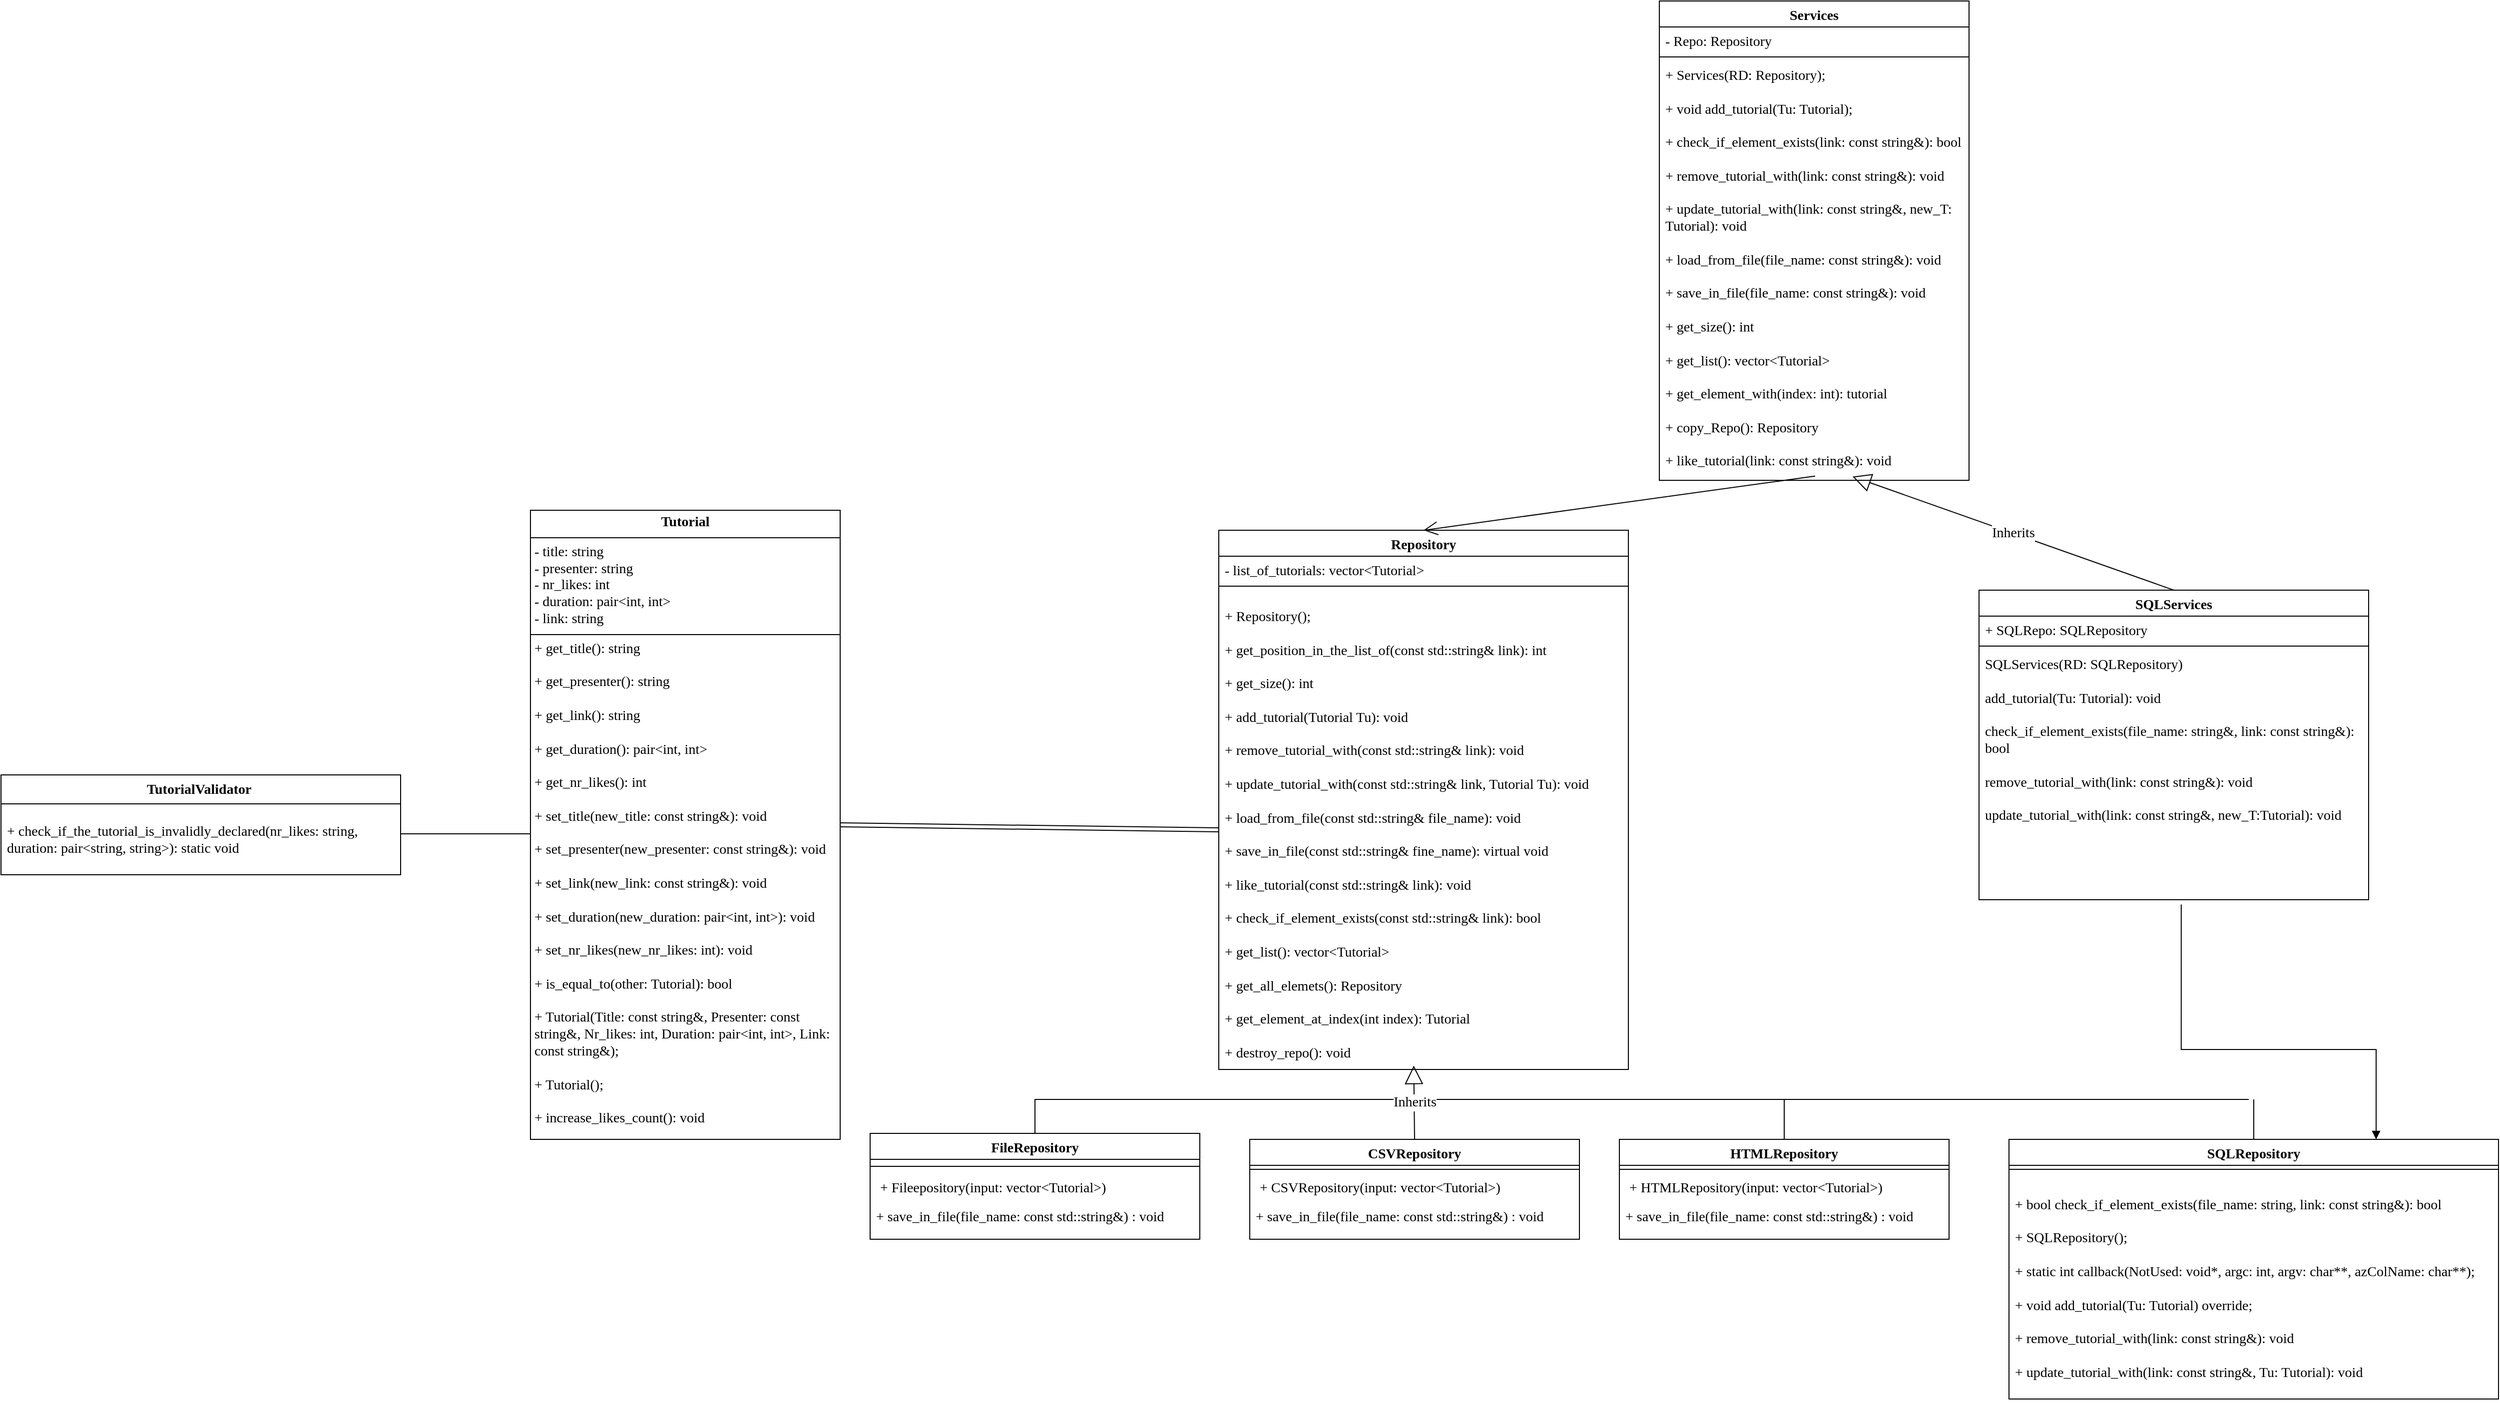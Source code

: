 <mxfile version="26.2.14">
  <diagram id="C5RBs43oDa-KdzZeNtuy" name="Page-1">
    <mxGraphModel dx="3065" dy="1985" grid="1" gridSize="10" guides="1" tooltips="1" connect="1" arrows="1" fold="1" page="1" pageScale="1" pageWidth="827" pageHeight="1169" math="0" shadow="0">
      <root>
        <mxCell id="WIyWlLk6GJQsqaUBKTNV-0" />
        <mxCell id="WIyWlLk6GJQsqaUBKTNV-1" parent="WIyWlLk6GJQsqaUBKTNV-0" />
        <mxCell id="y9ue2mDPaF8vCii8hGkq-9" value="&lt;font style=&quot;font-size: 14px;&quot; face=&quot;Times New Roman&quot;&gt;Repository&lt;/font&gt;" style="swimlane;align=center;verticalAlign=top;childLayout=stackLayout;horizontal=1;startSize=26;horizontalStack=0;resizeParent=1;resizeParentMax=0;resizeLast=0;collapsible=1;marginBottom=0;whiteSpace=wrap;html=1;" parent="WIyWlLk6GJQsqaUBKTNV-1" vertex="1">
          <mxGeometry x="209" y="70" width="410" height="540" as="geometry">
            <mxRectangle x="310" y="230" width="100" height="30" as="alternateBounds" />
          </mxGeometry>
        </mxCell>
        <mxCell id="y9ue2mDPaF8vCii8hGkq-10" value="&lt;font style=&quot;font-size: 14px;&quot; face=&quot;Times New Roman&quot;&gt;- list_of_tutorials: vector&amp;lt;Tutorial&amp;gt;&lt;/font&gt;" style="text;strokeColor=none;fillColor=none;align=left;verticalAlign=top;spacingLeft=4;spacingRight=4;overflow=hidden;rotatable=0;points=[[0,0.5],[1,0.5]];portConstraint=eastwest;whiteSpace=wrap;html=1;" parent="y9ue2mDPaF8vCii8hGkq-9" vertex="1">
          <mxGeometry y="26" width="410" height="26" as="geometry" />
        </mxCell>
        <mxCell id="y9ue2mDPaF8vCii8hGkq-11" value="" style="line;strokeWidth=1;fillColor=none;align=left;verticalAlign=middle;spacingTop=-1;spacingLeft=3;spacingRight=3;rotatable=0;labelPosition=right;points=[];portConstraint=eastwest;strokeColor=inherit;" parent="y9ue2mDPaF8vCii8hGkq-9" vertex="1">
          <mxGeometry y="52" width="410" height="8" as="geometry" />
        </mxCell>
        <mxCell id="y9ue2mDPaF8vCii8hGkq-12" value="&lt;div&gt;&lt;pre style=&quot;&quot;&gt;&lt;font style=&quot;color: rgb(0, 0, 0); font-size: 14px;&quot; face=&quot;Times New Roman&quot;&gt;+ Repository();&lt;br&gt;&lt;br&gt;+ get_position_in_the_list_of(const std::string&amp;amp; link): int&lt;br&gt;&lt;br&gt;+ get_size(): int&lt;br&gt;&lt;br&gt;+ add_tutorial(Tutorial Tu): void&lt;br&gt;&lt;br&gt;+ remove_tutorial_with(const std::string&amp;amp; link): void&lt;br&gt;&lt;br&gt;+ update_tutorial_with(const std::string&amp;amp; link, Tutorial Tu): void&lt;br&gt;&lt;br&gt;+ load_from_file(const std::string&amp;amp; file_name): void&lt;br&gt;&lt;br&gt;+ save_in_file(const std::string&amp;amp; fine_name): virtual void&lt;br&gt;&lt;br&gt;+ like_tutorial(const std::string&amp;amp; link): void&lt;br&gt;&lt;br&gt;+ check_if_element_exists(const std::string&amp;amp; link): bool&lt;br&gt;&lt;br&gt;+ get_list(): vector&amp;lt;Tutorial&amp;gt;&lt;br&gt;&lt;br&gt;+ get_all_elemets(): Repository&lt;br&gt;&lt;br&gt;+ get_element_at_index(int index): Tutorial&lt;br&gt;&lt;br&gt;+ destroy_repo(): void&lt;/font&gt;&lt;/pre&gt;&lt;/div&gt;" style="text;strokeColor=none;fillColor=none;align=left;verticalAlign=top;spacingLeft=4;spacingRight=4;overflow=hidden;rotatable=0;points=[[0,0.5],[1,0.5]];portConstraint=eastwest;whiteSpace=wrap;html=1;" parent="y9ue2mDPaF8vCii8hGkq-9" vertex="1">
          <mxGeometry y="60" width="410" height="480" as="geometry" />
        </mxCell>
        <mxCell id="y9ue2mDPaF8vCii8hGkq-24" value="&lt;font style=&quot;font-size: 14px;&quot; face=&quot;Times New Roman&quot;&gt;FileRepository&lt;/font&gt;" style="swimlane;fontStyle=1;align=center;verticalAlign=top;childLayout=stackLayout;horizontal=1;startSize=26;horizontalStack=0;resizeParent=1;resizeParentMax=0;resizeLast=0;collapsible=1;marginBottom=0;whiteSpace=wrap;html=1;" parent="WIyWlLk6GJQsqaUBKTNV-1" vertex="1">
          <mxGeometry x="-140" y="674" width="330" height="106" as="geometry" />
        </mxCell>
        <mxCell id="y9ue2mDPaF8vCii8hGkq-26" value="" style="line;strokeWidth=1;fillColor=none;align=left;verticalAlign=middle;spacingTop=-1;spacingLeft=3;spacingRight=3;rotatable=0;labelPosition=right;points=[];portConstraint=eastwest;strokeColor=inherit;" parent="y9ue2mDPaF8vCii8hGkq-24" vertex="1">
          <mxGeometry y="26" width="330" height="14" as="geometry" />
        </mxCell>
        <mxCell id="y9ue2mDPaF8vCii8hGkq-27" value="&lt;p style=&quot;margin: 0px 0px 0px 4px;&quot;&gt;&lt;font face=&quot;Times New Roman&quot; style=&quot;background-color: light-dark(#ffffff, var(--ge-dark-color, #121212)); font-size: 14px;&quot;&gt;+&amp;nbsp;Fileepository(input: vector&amp;lt;Tutorial&amp;gt;)&lt;/font&gt;&lt;/p&gt;&lt;div&gt;&lt;pre&gt;&lt;font face=&quot;Times New Roman&quot; style=&quot;background-color: light-dark(#ffffff, var(--ge-dark-color, #121212)); font-size: 14px;&quot;&gt;+ save_in_file(file_name: const std::string&amp;amp;) : void&lt;/font&gt;&lt;/pre&gt;&lt;/div&gt;" style="text;strokeColor=none;fillColor=none;align=left;verticalAlign=top;spacingLeft=4;spacingRight=4;overflow=hidden;rotatable=0;points=[[0,0.5],[1,0.5]];portConstraint=eastwest;whiteSpace=wrap;html=1;" parent="y9ue2mDPaF8vCii8hGkq-24" vertex="1">
          <mxGeometry y="40" width="330" height="66" as="geometry" />
        </mxCell>
        <mxCell id="y9ue2mDPaF8vCii8hGkq-30" value="&lt;font face=&quot;Times New Roman&quot; style=&quot;font-size: 14px;&quot;&gt;CSVRepository&lt;/font&gt;" style="swimlane;fontStyle=1;align=center;verticalAlign=top;childLayout=stackLayout;horizontal=1;startSize=26;horizontalStack=0;resizeParent=1;resizeParentMax=0;resizeLast=0;collapsible=1;marginBottom=0;whiteSpace=wrap;html=1;" parent="WIyWlLk6GJQsqaUBKTNV-1" vertex="1">
          <mxGeometry x="240" y="680" width="330" height="100" as="geometry" />
        </mxCell>
        <mxCell id="y9ue2mDPaF8vCii8hGkq-31" value="" style="line;strokeWidth=1;fillColor=none;align=left;verticalAlign=middle;spacingTop=-1;spacingLeft=3;spacingRight=3;rotatable=0;labelPosition=right;points=[];portConstraint=eastwest;strokeColor=inherit;" parent="y9ue2mDPaF8vCii8hGkq-30" vertex="1">
          <mxGeometry y="26" width="330" height="8" as="geometry" />
        </mxCell>
        <mxCell id="y9ue2mDPaF8vCii8hGkq-32" value="&lt;p style=&quot;margin: 0px 0px 0px 4px;&quot;&gt;&lt;font face=&quot;Times New Roman&quot; style=&quot;background-color: light-dark(#ffffff, var(--ge-dark-color, #121212)); font-size: 14px;&quot;&gt;+&amp;nbsp;CSVRepository(input: vector&amp;lt;Tutorial&amp;gt;)&lt;/font&gt;&lt;/p&gt;&lt;div&gt;&lt;pre&gt;&lt;font face=&quot;Times New Roman&quot; style=&quot;background-color: light-dark(#ffffff, var(--ge-dark-color, #121212)); font-size: 14px;&quot;&gt;+ save_in_file(file_name: const std::string&amp;amp;) : void&lt;/font&gt;&lt;/pre&gt;&lt;/div&gt;" style="text;strokeColor=none;fillColor=none;align=left;verticalAlign=top;spacingLeft=4;spacingRight=4;overflow=hidden;rotatable=0;points=[[0,0.5],[1,0.5]];portConstraint=eastwest;whiteSpace=wrap;html=1;" parent="y9ue2mDPaF8vCii8hGkq-30" vertex="1">
          <mxGeometry y="34" width="330" height="66" as="geometry" />
        </mxCell>
        <mxCell id="y9ue2mDPaF8vCii8hGkq-33" value="&lt;font face=&quot;Times New Roman&quot; style=&quot;font-size: 14px;&quot;&gt;HTMLRepository&lt;/font&gt;" style="swimlane;fontStyle=1;align=center;verticalAlign=top;childLayout=stackLayout;horizontal=1;startSize=26;horizontalStack=0;resizeParent=1;resizeParentMax=0;resizeLast=0;collapsible=1;marginBottom=0;whiteSpace=wrap;html=1;" parent="WIyWlLk6GJQsqaUBKTNV-1" vertex="1">
          <mxGeometry x="610" y="680" width="330" height="100" as="geometry" />
        </mxCell>
        <mxCell id="y9ue2mDPaF8vCii8hGkq-34" value="" style="line;strokeWidth=1;fillColor=none;align=left;verticalAlign=middle;spacingTop=-1;spacingLeft=3;spacingRight=3;rotatable=0;labelPosition=right;points=[];portConstraint=eastwest;strokeColor=inherit;" parent="y9ue2mDPaF8vCii8hGkq-33" vertex="1">
          <mxGeometry y="26" width="330" height="8" as="geometry" />
        </mxCell>
        <mxCell id="y9ue2mDPaF8vCii8hGkq-35" value="&lt;p style=&quot;margin: 0px 0px 0px 4px;&quot;&gt;&lt;font face=&quot;Times New Roman&quot;&gt;&lt;font style=&quot;background-color: light-dark(#ffffff, var(--ge-dark-color, #121212)); font-size: 14px;&quot;&gt;+ HTMLR&lt;/font&gt;&lt;span style=&quot;background-color: light-dark(#ffffff, var(--ge-dark-color, #121212)); font-size: 14px; color: light-dark(rgb(0, 0, 0), rgb(255, 255, 255));&quot;&gt;epository(input: vector&amp;lt;Tutorial&amp;gt;)&lt;/span&gt;&lt;/font&gt;&lt;/p&gt;&lt;div&gt;&lt;pre&gt;&lt;font face=&quot;Times New Roman&quot; style=&quot;background-color: light-dark(#ffffff, var(--ge-dark-color, #121212)); font-size: 14px;&quot;&gt;+ save_in_file(file_name: const std::string&amp;amp;) : void&lt;/font&gt;&lt;/pre&gt;&lt;/div&gt;" style="text;strokeColor=none;fillColor=none;align=left;verticalAlign=top;spacingLeft=4;spacingRight=4;overflow=hidden;rotatable=0;points=[[0,0.5],[1,0.5]];portConstraint=eastwest;whiteSpace=wrap;html=1;" parent="y9ue2mDPaF8vCii8hGkq-33" vertex="1">
          <mxGeometry y="34" width="330" height="66" as="geometry" />
        </mxCell>
        <mxCell id="y9ue2mDPaF8vCii8hGkq-48" value="" style="endArrow=none;html=1;rounded=0;exitX=0.5;exitY=0;exitDx=0;exitDy=0;" parent="WIyWlLk6GJQsqaUBKTNV-1" source="y9ue2mDPaF8vCii8hGkq-24" edge="1">
          <mxGeometry width="50" height="50" relative="1" as="geometry">
            <mxPoint x="340" y="690" as="sourcePoint" />
            <mxPoint x="780" y="640" as="targetPoint" />
            <Array as="points">
              <mxPoint x="25" y="640" />
            </Array>
          </mxGeometry>
        </mxCell>
        <mxCell id="y9ue2mDPaF8vCii8hGkq-50" value="" style="endArrow=none;html=1;rounded=0;exitX=0.5;exitY=0;exitDx=0;exitDy=0;" parent="WIyWlLk6GJQsqaUBKTNV-1" source="y9ue2mDPaF8vCii8hGkq-33" edge="1">
          <mxGeometry width="50" height="50" relative="1" as="geometry">
            <mxPoint x="690" y="690" as="sourcePoint" />
            <mxPoint x="775" y="640" as="targetPoint" />
          </mxGeometry>
        </mxCell>
        <mxCell id="y9ue2mDPaF8vCii8hGkq-53" value="&lt;font face=&quot;Times New Roman&quot; style=&quot;font-size: 14px;&quot;&gt;Inherits&lt;/font&gt;" style="endArrow=block;endSize=16;endFill=0;html=1;rounded=0;exitX=0.5;exitY=0;exitDx=0;exitDy=0;entryX=0.476;entryY=0.992;entryDx=0;entryDy=0;entryPerimeter=0;" parent="WIyWlLk6GJQsqaUBKTNV-1" source="y9ue2mDPaF8vCii8hGkq-30" target="y9ue2mDPaF8vCii8hGkq-12" edge="1">
          <mxGeometry width="160" relative="1" as="geometry">
            <mxPoint x="340" y="660" as="sourcePoint" />
            <mxPoint x="500" y="660" as="targetPoint" />
          </mxGeometry>
        </mxCell>
        <mxCell id="y9ue2mDPaF8vCii8hGkq-54" value="&lt;p style=&quot;margin:0px;margin-top:4px;text-align:center;&quot;&gt;&lt;b&gt;&lt;font face=&quot;Times New Roman&quot; style=&quot;font-size: 14px;&quot;&gt;Tutorial&lt;/font&gt;&lt;/b&gt;&lt;/p&gt;&lt;hr size=&quot;1&quot; style=&quot;border-style:solid;&quot;&gt;&lt;p style=&quot;margin:0px;margin-left:4px;&quot;&gt;&lt;font face=&quot;Times New Roman&quot; style=&quot;font-size: 14px;&quot;&gt;- title: string&lt;/font&gt;&lt;/p&gt;&lt;p style=&quot;margin:0px;margin-left:4px;&quot;&gt;&lt;font face=&quot;Times New Roman&quot; style=&quot;font-size: 14px;&quot;&gt;- presenter: string&lt;/font&gt;&lt;/p&gt;&lt;p style=&quot;margin:0px;margin-left:4px;&quot;&gt;&lt;font face=&quot;Times New Roman&quot; style=&quot;font-size: 14px;&quot;&gt;- nr_likes: int&lt;/font&gt;&lt;/p&gt;&lt;p style=&quot;margin:0px;margin-left:4px;&quot;&gt;&lt;font face=&quot;Times New Roman&quot; style=&quot;font-size: 14px;&quot;&gt;- duration: pair&amp;lt;int, int&amp;gt;&lt;/font&gt;&lt;/p&gt;&lt;p style=&quot;margin:0px;margin-left:4px;&quot;&gt;&lt;font face=&quot;Times New Roman&quot; style=&quot;font-size: 14px;&quot;&gt;- link: string&lt;/font&gt;&lt;/p&gt;&lt;hr size=&quot;1&quot; style=&quot;border-style:solid;&quot;&gt;&lt;p style=&quot;margin:0px;margin-left:4px;&quot;&gt;&lt;font face=&quot;Times New Roman&quot; style=&quot;font-size: 14px;&quot;&gt;+ get_title(): string&amp;nbsp;&lt;/font&gt;&lt;/p&gt;&lt;p style=&quot;margin:0px;margin-left:4px;&quot;&gt;&lt;font face=&quot;Times New Roman&quot; style=&quot;font-size: 14px;&quot;&gt;&lt;br&gt;&lt;/font&gt;&lt;/p&gt;&lt;p style=&quot;margin:0px;margin-left:4px;&quot;&gt;&lt;font face=&quot;Times New Roman&quot; style=&quot;font-size: 14px;&quot;&gt;+ get_presenter(): string&amp;nbsp;&lt;/font&gt;&lt;/p&gt;&lt;p style=&quot;margin:0px;margin-left:4px;&quot;&gt;&lt;font face=&quot;Times New Roman&quot; style=&quot;font-size: 14px;&quot;&gt;&lt;br&gt;&lt;/font&gt;&lt;/p&gt;&lt;p style=&quot;margin:0px;margin-left:4px;&quot;&gt;&lt;font face=&quot;Times New Roman&quot; style=&quot;font-size: 14px;&quot;&gt;+ get_link(): string&amp;nbsp;&lt;/font&gt;&lt;/p&gt;&lt;p style=&quot;margin:0px;margin-left:4px;&quot;&gt;&lt;font face=&quot;Times New Roman&quot; style=&quot;font-size: 14px;&quot;&gt;&lt;br&gt;&lt;/font&gt;&lt;/p&gt;&lt;p style=&quot;margin:0px;margin-left:4px;&quot;&gt;&lt;font face=&quot;Times New Roman&quot; style=&quot;font-size: 14px;&quot;&gt;+ get_duration(): pair&amp;lt;int, int&amp;gt;&amp;nbsp;&lt;/font&gt;&lt;/p&gt;&lt;p style=&quot;margin:0px;margin-left:4px;&quot;&gt;&lt;font face=&quot;Times New Roman&quot; style=&quot;font-size: 14px;&quot;&gt;&lt;br&gt;&lt;/font&gt;&lt;/p&gt;&lt;p style=&quot;margin:0px;margin-left:4px;&quot;&gt;&lt;font face=&quot;Times New Roman&quot; style=&quot;font-size: 14px;&quot;&gt;+ get_nr_likes(): int&lt;/font&gt;&lt;/p&gt;&lt;p style=&quot;margin:0px;margin-left:4px;&quot;&gt;&lt;font face=&quot;Times New Roman&quot; style=&quot;font-size: 14px;&quot;&gt;&lt;br&gt;&lt;/font&gt;&lt;/p&gt;&lt;p style=&quot;margin:0px;margin-left:4px;&quot;&gt;&lt;font face=&quot;Times New Roman&quot; style=&quot;font-size: 14px;&quot;&gt;+ set_title(new_title: const string&amp;amp;): void&lt;/font&gt;&lt;/p&gt;&lt;p style=&quot;margin:0px;margin-left:4px;&quot;&gt;&lt;font face=&quot;Times New Roman&quot; style=&quot;font-size: 14px;&quot;&gt;&lt;br&gt;&lt;/font&gt;&lt;/p&gt;&lt;p style=&quot;margin:0px;margin-left:4px;&quot;&gt;&lt;font face=&quot;Times New Roman&quot; style=&quot;font-size: 14px;&quot;&gt;+ set_presenter(new_presenter: const string&amp;amp;): void&lt;/font&gt;&lt;/p&gt;&lt;p style=&quot;margin:0px;margin-left:4px;&quot;&gt;&lt;font face=&quot;Times New Roman&quot; style=&quot;font-size: 14px;&quot;&gt;&lt;br&gt;&lt;/font&gt;&lt;/p&gt;&lt;p style=&quot;margin:0px;margin-left:4px;&quot;&gt;&lt;font face=&quot;Times New Roman&quot; style=&quot;font-size: 14px;&quot;&gt;+ set_link(new_link: const string&amp;amp;): void&lt;/font&gt;&lt;/p&gt;&lt;p style=&quot;margin:0px;margin-left:4px;&quot;&gt;&lt;font face=&quot;Times New Roman&quot; style=&quot;font-size: 14px;&quot;&gt;&lt;br&gt;&lt;/font&gt;&lt;/p&gt;&lt;p style=&quot;margin:0px;margin-left:4px;&quot;&gt;&lt;font face=&quot;Times New Roman&quot; style=&quot;font-size: 14px;&quot;&gt;+ set_duration(new_duration: pair&amp;lt;int, int&amp;gt;): void&lt;/font&gt;&lt;/p&gt;&lt;p style=&quot;margin:0px;margin-left:4px;&quot;&gt;&lt;font face=&quot;Times New Roman&quot; style=&quot;font-size: 14px;&quot;&gt;&lt;br&gt;&lt;/font&gt;&lt;/p&gt;&lt;p style=&quot;margin:0px;margin-left:4px;&quot;&gt;&lt;font face=&quot;Times New Roman&quot; style=&quot;font-size: 14px;&quot;&gt;+ set_nr_likes(new_nr_likes: int): void&lt;/font&gt;&lt;/p&gt;&lt;p style=&quot;margin:0px;margin-left:4px;&quot;&gt;&lt;font face=&quot;Times New Roman&quot; style=&quot;font-size: 14px;&quot;&gt;&lt;br&gt;&lt;/font&gt;&lt;/p&gt;&lt;p style=&quot;margin:0px;margin-left:4px;&quot;&gt;&lt;font face=&quot;Times New Roman&quot; style=&quot;font-size: 14px;&quot;&gt;+ is_equal_to(other: Tutorial): bool&lt;/font&gt;&lt;/p&gt;&lt;p style=&quot;margin:0px;margin-left:4px;&quot;&gt;&lt;font face=&quot;Times New Roman&quot; style=&quot;font-size: 14px;&quot;&gt;&lt;br&gt;&lt;/font&gt;&lt;/p&gt;&lt;p style=&quot;margin:0px;margin-left:4px;&quot;&gt;&lt;font face=&quot;Times New Roman&quot; style=&quot;font-size: 14px;&quot;&gt;+ Tutorial(Title: const string&amp;amp;, Presenter: const string&amp;amp;, Nr_likes: int, Duration: pair&amp;lt;int, int&amp;gt;, Link: const string&amp;amp;);&lt;/font&gt;&lt;/p&gt;&lt;p style=&quot;margin:0px;margin-left:4px;&quot;&gt;&lt;font face=&quot;Times New Roman&quot; style=&quot;font-size: 14px;&quot;&gt;&lt;br&gt;&lt;/font&gt;&lt;/p&gt;&lt;p style=&quot;margin:0px;margin-left:4px;&quot;&gt;&lt;font face=&quot;Times New Roman&quot; style=&quot;font-size: 14px;&quot;&gt;+ Tutorial();&lt;/font&gt;&lt;/p&gt;&lt;p style=&quot;margin:0px;margin-left:4px;&quot;&gt;&lt;font face=&quot;Times New Roman&quot; style=&quot;font-size: 14px;&quot;&gt;&lt;br&gt;&lt;/font&gt;&lt;/p&gt;&lt;p style=&quot;margin:0px;margin-left:4px;&quot;&gt;&lt;font face=&quot;Times New Roman&quot; style=&quot;font-size: 14px;&quot;&gt;+ increase_likes_count(): void&lt;/font&gt;&lt;/p&gt;" style="verticalAlign=top;align=left;overflow=fill;html=1;whiteSpace=wrap;" parent="WIyWlLk6GJQsqaUBKTNV-1" vertex="1">
          <mxGeometry x="-480" y="50" width="310" height="630" as="geometry" />
        </mxCell>
        <mxCell id="y9ue2mDPaF8vCii8hGkq-55" value="" style="shape=link;html=1;rounded=0;exitX=1;exitY=0.5;exitDx=0;exitDy=0;entryX=0;entryY=0.5;entryDx=0;entryDy=0;" parent="WIyWlLk6GJQsqaUBKTNV-1" source="y9ue2mDPaF8vCii8hGkq-54" target="y9ue2mDPaF8vCii8hGkq-12" edge="1">
          <mxGeometry width="100" relative="1" as="geometry">
            <mxPoint x="20" y="290" as="sourcePoint" />
            <mxPoint x="120" y="290" as="targetPoint" />
          </mxGeometry>
        </mxCell>
        <mxCell id="y9ue2mDPaF8vCii8hGkq-56" value="&lt;font style=&quot;font-size: 14px;&quot; face=&quot;Times New Roman&quot;&gt;Services&lt;/font&gt;" style="swimlane;fontStyle=1;align=center;verticalAlign=top;childLayout=stackLayout;horizontal=1;startSize=26;horizontalStack=0;resizeParent=1;resizeParentMax=0;resizeLast=0;collapsible=1;marginBottom=0;whiteSpace=wrap;html=1;" parent="WIyWlLk6GJQsqaUBKTNV-1" vertex="1">
          <mxGeometry x="650" y="-460" width="310" height="480" as="geometry" />
        </mxCell>
        <mxCell id="y9ue2mDPaF8vCii8hGkq-57" value="&lt;font style=&quot;font-size: 14px;&quot; face=&quot;Times New Roman&quot;&gt;- Repo: Repository&lt;/font&gt;" style="text;strokeColor=none;fillColor=none;align=left;verticalAlign=top;spacingLeft=4;spacingRight=4;overflow=hidden;rotatable=0;points=[[0,0.5],[1,0.5]];portConstraint=eastwest;whiteSpace=wrap;html=1;" parent="y9ue2mDPaF8vCii8hGkq-56" vertex="1">
          <mxGeometry y="26" width="310" height="26" as="geometry" />
        </mxCell>
        <mxCell id="y9ue2mDPaF8vCii8hGkq-58" value="" style="line;strokeWidth=1;fillColor=none;align=left;verticalAlign=middle;spacingTop=-1;spacingLeft=3;spacingRight=3;rotatable=0;labelPosition=right;points=[];portConstraint=eastwest;strokeColor=inherit;" parent="y9ue2mDPaF8vCii8hGkq-56" vertex="1">
          <mxGeometry y="52" width="310" height="8" as="geometry" />
        </mxCell>
        <mxCell id="y9ue2mDPaF8vCii8hGkq-59" value="&lt;div&gt;&lt;font face=&quot;Times New Roman&quot; style=&quot;font-size: 14px;&quot;&gt;+ Services(RD: Repository);&lt;/font&gt;&lt;/div&gt;&lt;div&gt;&lt;font face=&quot;Times New Roman&quot; style=&quot;font-size: 14px;&quot;&gt;&lt;br&gt;&lt;/font&gt;&lt;/div&gt;&lt;div&gt;&lt;font face=&quot;Times New Roman&quot; style=&quot;font-size: 14px;&quot;&gt;+ void add_tutorial(Tu: Tutorial);&lt;/font&gt;&lt;/div&gt;&lt;div&gt;&lt;font face=&quot;Times New Roman&quot; style=&quot;font-size: 14px;&quot;&gt;&lt;br&gt;&lt;/font&gt;&lt;/div&gt;&lt;div&gt;&lt;font face=&quot;Times New Roman&quot; style=&quot;font-size: 14px;&quot;&gt;+ check_if_element_exists(link: const string&amp;amp;): bool&lt;/font&gt;&lt;/div&gt;&lt;div&gt;&lt;font face=&quot;Times New Roman&quot; style=&quot;font-size: 14px;&quot;&gt;&lt;br&gt;&lt;/font&gt;&lt;/div&gt;&lt;div&gt;&lt;font face=&quot;Times New Roman&quot; style=&quot;font-size: 14px;&quot;&gt;+ remove_tutorial_with(link: const string&amp;amp;): void&lt;/font&gt;&lt;/div&gt;&lt;div&gt;&lt;font face=&quot;Times New Roman&quot; style=&quot;font-size: 14px;&quot;&gt;&lt;br&gt;&lt;/font&gt;&lt;/div&gt;&lt;div&gt;&lt;font face=&quot;Times New Roman&quot; style=&quot;font-size: 14px;&quot;&gt;+ update_tutorial_with(link: const string&amp;amp;, new_T: Tutorial): void&lt;/font&gt;&lt;/div&gt;&lt;div&gt;&lt;font face=&quot;Times New Roman&quot; style=&quot;font-size: 14px;&quot;&gt;&lt;br&gt;&lt;/font&gt;&lt;/div&gt;&lt;div&gt;&lt;font face=&quot;Times New Roman&quot; style=&quot;font-size: 14px;&quot;&gt;+ load_from_file(file_name: const string&amp;amp;): void&lt;/font&gt;&lt;/div&gt;&lt;div&gt;&lt;font face=&quot;Times New Roman&quot; style=&quot;font-size: 14px;&quot;&gt;&lt;br&gt;&lt;/font&gt;&lt;/div&gt;&lt;div&gt;&lt;font face=&quot;Times New Roman&quot; style=&quot;font-size: 14px;&quot;&gt;+ save_in_file(file_name: const string&amp;amp;): void&lt;/font&gt;&lt;/div&gt;&lt;div&gt;&lt;font face=&quot;Times New Roman&quot; style=&quot;font-size: 14px;&quot;&gt;&lt;br&gt;&lt;/font&gt;&lt;/div&gt;&lt;div&gt;&lt;font face=&quot;Times New Roman&quot; style=&quot;font-size: 14px;&quot;&gt;+ get_size(): int&lt;/font&gt;&lt;/div&gt;&lt;div&gt;&lt;font face=&quot;Times New Roman&quot; style=&quot;font-size: 14px;&quot;&gt;&lt;br&gt;&lt;/font&gt;&lt;/div&gt;&lt;div&gt;&lt;font face=&quot;Times New Roman&quot; style=&quot;font-size: 14px;&quot;&gt;+ get_list(): vector&amp;lt;Tutorial&amp;gt;&lt;/font&gt;&lt;/div&gt;&lt;div&gt;&lt;font face=&quot;Times New Roman&quot; style=&quot;font-size: 14px;&quot;&gt;&lt;br&gt;&lt;/font&gt;&lt;/div&gt;&lt;div&gt;&lt;font face=&quot;Times New Roman&quot; style=&quot;font-size: 14px;&quot;&gt;+ get_element_with(index: int): tutorial&lt;/font&gt;&lt;/div&gt;&lt;div&gt;&lt;font face=&quot;Times New Roman&quot; style=&quot;font-size: 14px;&quot;&gt;&lt;br&gt;&lt;/font&gt;&lt;/div&gt;&lt;div&gt;&lt;font face=&quot;Times New Roman&quot; style=&quot;font-size: 14px;&quot;&gt;+ copy_Repo(): Repository&lt;/font&gt;&lt;/div&gt;&lt;div&gt;&lt;font face=&quot;Times New Roman&quot; style=&quot;font-size: 14px;&quot;&gt;&lt;br&gt;&lt;/font&gt;&lt;/div&gt;&lt;div&gt;&lt;font face=&quot;Times New Roman&quot; style=&quot;font-size: 14px;&quot;&gt;+ like_tutorial(link: const string&amp;amp;): void&lt;/font&gt;&lt;/div&gt;&lt;div&gt;&lt;font face=&quot;Times New Roman&quot; style=&quot;font-size: 14px;&quot;&gt;&lt;br&gt;&lt;/font&gt;&lt;/div&gt;&lt;div&gt;&lt;font face=&quot;Times New Roman&quot; style=&quot;font-size: 14px;&quot;&gt;+ destroy_service(): void&lt;/font&gt;&lt;/div&gt;" style="text;strokeColor=none;fillColor=none;align=left;verticalAlign=top;spacingLeft=4;spacingRight=4;overflow=hidden;rotatable=0;points=[[0,0.5],[1,0.5]];portConstraint=eastwest;whiteSpace=wrap;html=1;" parent="y9ue2mDPaF8vCii8hGkq-56" vertex="1">
          <mxGeometry y="60" width="310" height="420" as="geometry" />
        </mxCell>
        <mxCell id="y9ue2mDPaF8vCii8hGkq-60" value="" style="endArrow=open;endFill=1;endSize=12;html=1;rounded=0;entryX=0.5;entryY=0;entryDx=0;entryDy=0;exitX=0.503;exitY=0.99;exitDx=0;exitDy=0;exitPerimeter=0;" parent="WIyWlLk6GJQsqaUBKTNV-1" source="y9ue2mDPaF8vCii8hGkq-59" target="y9ue2mDPaF8vCii8hGkq-9" edge="1">
          <mxGeometry width="160" relative="1" as="geometry">
            <mxPoint x="230" y="-60" as="sourcePoint" />
            <mxPoint x="390" y="-60" as="targetPoint" />
          </mxGeometry>
        </mxCell>
        <mxCell id="UxkSmvea691f9d6Wi-Wd-0" value="&lt;font face=&quot;Times New Roman&quot; style=&quot;font-size: 14px;&quot;&gt;TutorialValidator&lt;/font&gt;&amp;nbsp;" style="swimlane;fontStyle=1;align=center;verticalAlign=middle;childLayout=stackLayout;horizontal=1;startSize=29;horizontalStack=0;resizeParent=1;resizeParentMax=0;resizeLast=0;collapsible=0;marginBottom=0;html=1;whiteSpace=wrap;" vertex="1" parent="WIyWlLk6GJQsqaUBKTNV-1">
          <mxGeometry x="-1010" y="315" width="400" height="100" as="geometry" />
        </mxCell>
        <mxCell id="UxkSmvea691f9d6Wi-Wd-2" value="&lt;font face=&quot;Times New Roman&quot; style=&quot;font-size: 14px;&quot;&gt;+ check_if_the_tutorial_is_invalidly_declared(nr_likes: string, duration: pair&amp;lt;string, string&amp;gt;): static void&lt;/font&gt;" style="text;html=1;strokeColor=none;fillColor=none;align=left;verticalAlign=middle;spacingLeft=4;spacingRight=4;overflow=hidden;rotatable=0;points=[[0,0.5],[1,0.5]];portConstraint=eastwest;whiteSpace=wrap;" vertex="1" parent="UxkSmvea691f9d6Wi-Wd-0">
          <mxGeometry y="29" width="400" height="71" as="geometry" />
        </mxCell>
        <mxCell id="UxkSmvea691f9d6Wi-Wd-5" value="" style="line;strokeWidth=1;fillColor=none;align=left;verticalAlign=middle;spacingTop=-1;spacingLeft=3;spacingRight=3;rotatable=0;labelPosition=right;points=[];portConstraint=eastwest;strokeColor=inherit;" vertex="1" parent="WIyWlLk6GJQsqaUBKTNV-1">
          <mxGeometry x="-610" y="370" width="130" height="8" as="geometry" />
        </mxCell>
        <mxCell id="UxkSmvea691f9d6Wi-Wd-10" value="&lt;font style=&quot;font-size: 14px;&quot; face=&quot;Times New Roman&quot;&gt;SQLRepository&lt;/font&gt;" style="swimlane;fontStyle=1;align=center;verticalAlign=top;childLayout=stackLayout;horizontal=1;startSize=26;horizontalStack=0;resizeParent=1;resizeParentMax=0;resizeLast=0;collapsible=1;marginBottom=0;whiteSpace=wrap;html=1;" vertex="1" parent="WIyWlLk6GJQsqaUBKTNV-1">
          <mxGeometry x="1000" y="680" width="490" height="260" as="geometry" />
        </mxCell>
        <mxCell id="UxkSmvea691f9d6Wi-Wd-12" value="" style="line;strokeWidth=1;fillColor=none;align=left;verticalAlign=middle;spacingTop=-1;spacingLeft=3;spacingRight=3;rotatable=0;labelPosition=right;points=[];portConstraint=eastwest;strokeColor=inherit;" vertex="1" parent="UxkSmvea691f9d6Wi-Wd-10">
          <mxGeometry y="26" width="490" height="8" as="geometry" />
        </mxCell>
        <mxCell id="UxkSmvea691f9d6Wi-Wd-13" value="&lt;div&gt;&lt;font face=&quot;Times New Roman&quot; style=&quot;font-size: 14px;&quot;&gt;&lt;br&gt;&lt;/font&gt;&lt;/div&gt;&lt;div&gt;&lt;font face=&quot;Times New Roman&quot; style=&quot;font-size: 14px;&quot;&gt;+ bool check_if_element_exists(file_name: string, link: const string&amp;amp;): bool&lt;/font&gt;&lt;/div&gt;&lt;div&gt;&lt;font face=&quot;Times New Roman&quot; style=&quot;font-size: 14px;&quot;&gt;&lt;br&gt;&lt;/font&gt;&lt;/div&gt;&lt;div&gt;&lt;font face=&quot;Times New Roman&quot; style=&quot;font-size: 14px;&quot;&gt;+ SQLRepository();&lt;/font&gt;&lt;/div&gt;&lt;div&gt;&lt;font face=&quot;Times New Roman&quot; style=&quot;font-size: 14px;&quot;&gt;&lt;br&gt;&lt;/font&gt;&lt;/div&gt;&lt;div&gt;&lt;font face=&quot;Times New Roman&quot; style=&quot;font-size: 14px;&quot;&gt;+ static int callback(NotUsed: void*, argc: int, argv: char**, azColName: char**);&lt;/font&gt;&lt;/div&gt;&lt;div&gt;&lt;font face=&quot;Times New Roman&quot; style=&quot;font-size: 14px;&quot;&gt;&lt;br&gt;&lt;/font&gt;&lt;/div&gt;&lt;div&gt;&lt;font face=&quot;Times New Roman&quot; style=&quot;font-size: 14px;&quot;&gt;+ void add_tutorial(Tu: Tutorial) override;&lt;/font&gt;&lt;/div&gt;&lt;div&gt;&lt;font face=&quot;Times New Roman&quot; style=&quot;font-size: 14px;&quot;&gt;&lt;br&gt;&lt;/font&gt;&lt;/div&gt;&lt;div&gt;&lt;font face=&quot;Times New Roman&quot; style=&quot;font-size: 14px;&quot;&gt;+ remove_tutorial_with(link: const string&amp;amp;): void&lt;/font&gt;&lt;/div&gt;&lt;div&gt;&lt;font face=&quot;Times New Roman&quot; style=&quot;font-size: 14px;&quot;&gt;&lt;br&gt;&lt;/font&gt;&lt;/div&gt;&lt;div&gt;&lt;font face=&quot;Times New Roman&quot; style=&quot;font-size: 14px;&quot;&gt;+ update_tutorial_with(link: const string&amp;amp;, Tu: Tutorial): void&lt;/font&gt;&lt;/div&gt;" style="text;strokeColor=none;fillColor=none;align=left;verticalAlign=top;spacingLeft=4;spacingRight=4;overflow=hidden;rotatable=0;points=[[0,0.5],[1,0.5]];portConstraint=eastwest;whiteSpace=wrap;html=1;" vertex="1" parent="UxkSmvea691f9d6Wi-Wd-10">
          <mxGeometry y="34" width="490" height="226" as="geometry" />
        </mxCell>
        <mxCell id="UxkSmvea691f9d6Wi-Wd-15" value="" style="endArrow=none;html=1;rounded=0;" edge="1" parent="WIyWlLk6GJQsqaUBKTNV-1">
          <mxGeometry width="50" height="50" relative="1" as="geometry">
            <mxPoint x="770" y="640" as="sourcePoint" />
            <mxPoint x="1240" y="640" as="targetPoint" />
          </mxGeometry>
        </mxCell>
        <mxCell id="UxkSmvea691f9d6Wi-Wd-16" value="" style="endArrow=none;html=1;rounded=0;entryX=0.5;entryY=0;entryDx=0;entryDy=0;" edge="1" parent="WIyWlLk6GJQsqaUBKTNV-1" target="UxkSmvea691f9d6Wi-Wd-10">
          <mxGeometry width="50" height="50" relative="1" as="geometry">
            <mxPoint x="1245" y="640" as="sourcePoint" />
            <mxPoint x="880" y="620" as="targetPoint" />
          </mxGeometry>
        </mxCell>
        <mxCell id="UxkSmvea691f9d6Wi-Wd-17" value="&lt;font face=&quot;Times New Roman&quot; style=&quot;font-size: 14px;&quot;&gt;SQLServices&lt;/font&gt;" style="swimlane;fontStyle=1;align=center;verticalAlign=top;childLayout=stackLayout;horizontal=1;startSize=26;horizontalStack=0;resizeParent=1;resizeParentMax=0;resizeLast=0;collapsible=1;marginBottom=0;whiteSpace=wrap;html=1;" vertex="1" parent="WIyWlLk6GJQsqaUBKTNV-1">
          <mxGeometry x="970" y="130" width="390" height="310" as="geometry" />
        </mxCell>
        <mxCell id="UxkSmvea691f9d6Wi-Wd-18" value="&lt;font style=&quot;font-size: 14px;&quot; face=&quot;Times New Roman&quot;&gt;+ SQLRepo: SQLRepository&lt;/font&gt;" style="text;strokeColor=none;fillColor=none;align=left;verticalAlign=top;spacingLeft=4;spacingRight=4;overflow=hidden;rotatable=0;points=[[0,0.5],[1,0.5]];portConstraint=eastwest;whiteSpace=wrap;html=1;" vertex="1" parent="UxkSmvea691f9d6Wi-Wd-17">
          <mxGeometry y="26" width="390" height="26" as="geometry" />
        </mxCell>
        <mxCell id="UxkSmvea691f9d6Wi-Wd-19" value="" style="line;strokeWidth=1;fillColor=none;align=left;verticalAlign=middle;spacingTop=-1;spacingLeft=3;spacingRight=3;rotatable=0;labelPosition=right;points=[];portConstraint=eastwest;strokeColor=inherit;" vertex="1" parent="UxkSmvea691f9d6Wi-Wd-17">
          <mxGeometry y="52" width="390" height="8" as="geometry" />
        </mxCell>
        <mxCell id="UxkSmvea691f9d6Wi-Wd-20" value="&lt;div&gt;&lt;font face=&quot;Times New Roman&quot; style=&quot;font-size: 14px;&quot;&gt;SQLServices(RD: SQLRepository)&lt;/font&gt;&lt;/div&gt;&lt;div&gt;&lt;font face=&quot;Times New Roman&quot; style=&quot;font-size: 14px;&quot;&gt;&lt;br&gt;&lt;/font&gt;&lt;/div&gt;&lt;div&gt;&lt;font face=&quot;Times New Roman&quot; style=&quot;font-size: 14px;&quot;&gt;add_tutorial(Tu: Tutorial): void&lt;/font&gt;&lt;/div&gt;&lt;div&gt;&lt;font face=&quot;Times New Roman&quot; style=&quot;font-size: 14px;&quot;&gt;&lt;br&gt;&lt;/font&gt;&lt;/div&gt;&lt;div&gt;&lt;font face=&quot;Times New Roman&quot; style=&quot;font-size: 14px;&quot;&gt;check_if_element_exists(file_name: string&amp;amp;, link: const string&amp;amp;): bool&lt;/font&gt;&lt;/div&gt;&lt;div&gt;&lt;font face=&quot;Times New Roman&quot; style=&quot;font-size: 14px;&quot;&gt;&lt;br&gt;&lt;/font&gt;&lt;/div&gt;&lt;div&gt;&lt;font face=&quot;Times New Roman&quot; style=&quot;font-size: 14px;&quot;&gt;remove_tutorial_with(link: const string&amp;amp;): void&lt;/font&gt;&lt;/div&gt;&lt;div&gt;&lt;font face=&quot;Times New Roman&quot; style=&quot;font-size: 14px;&quot;&gt;&lt;br&gt;&lt;/font&gt;&lt;/div&gt;&lt;div&gt;&lt;font face=&quot;Times New Roman&quot; style=&quot;font-size: 14px;&quot;&gt;update_tutorial_with(link: const string&amp;amp;, new_T:Tutorial): void&lt;/font&gt;&lt;/div&gt;" style="text;strokeColor=none;fillColor=none;align=left;verticalAlign=top;spacingLeft=4;spacingRight=4;overflow=hidden;rotatable=0;points=[[0,0.5],[1,0.5]];portConstraint=eastwest;whiteSpace=wrap;html=1;" vertex="1" parent="UxkSmvea691f9d6Wi-Wd-17">
          <mxGeometry y="60" width="390" height="250" as="geometry" />
        </mxCell>
        <mxCell id="UxkSmvea691f9d6Wi-Wd-21" value="&lt;font style=&quot;font-size: 14px;&quot; face=&quot;Times New Roman&quot;&gt;Inherits&lt;/font&gt;" style="endArrow=block;endSize=16;endFill=0;html=1;rounded=0;exitX=0.5;exitY=0;exitDx=0;exitDy=0;entryX=0.624;entryY=0.991;entryDx=0;entryDy=0;entryPerimeter=0;" edge="1" parent="WIyWlLk6GJQsqaUBKTNV-1" source="UxkSmvea691f9d6Wi-Wd-17" target="y9ue2mDPaF8vCii8hGkq-59">
          <mxGeometry width="160" relative="1" as="geometry">
            <mxPoint x="610" y="170" as="sourcePoint" />
            <mxPoint x="770" y="170" as="targetPoint" />
          </mxGeometry>
        </mxCell>
        <mxCell id="UxkSmvea691f9d6Wi-Wd-22" value="" style="endArrow=block;endFill=1;html=1;edgeStyle=orthogonalEdgeStyle;align=left;verticalAlign=top;rounded=0;exitX=0.519;exitY=1.019;exitDx=0;exitDy=0;exitPerimeter=0;entryX=0.75;entryY=0;entryDx=0;entryDy=0;" edge="1" parent="WIyWlLk6GJQsqaUBKTNV-1" source="UxkSmvea691f9d6Wi-Wd-20" target="UxkSmvea691f9d6Wi-Wd-10">
          <mxGeometry x="-1" relative="1" as="geometry">
            <mxPoint x="610" y="400" as="sourcePoint" />
            <mxPoint x="770" y="400" as="targetPoint" />
            <Array as="points">
              <mxPoint x="1172" y="590" />
              <mxPoint x="1368" y="590" />
            </Array>
          </mxGeometry>
        </mxCell>
      </root>
    </mxGraphModel>
  </diagram>
</mxfile>

